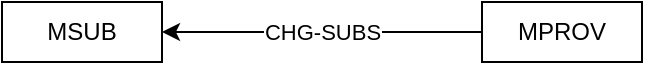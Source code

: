 <mxfile version="27.0.1">
  <diagram name="페이지-1" id="FRR1MtWLOIoz_qTqvfhe">
    <mxGraphModel dx="1426" dy="743" grid="1" gridSize="10" guides="1" tooltips="1" connect="1" arrows="1" fold="1" page="1" pageScale="1" pageWidth="827" pageHeight="1169" math="0" shadow="0">
      <root>
        <mxCell id="0" />
        <mxCell id="1" parent="0" />
        <mxCell id="onvV28k0F5ZFKs28iKR2-17" value="CHG-SUBS" style="edgeStyle=orthogonalEdgeStyle;rounded=0;orthogonalLoop=1;jettySize=auto;html=1;exitX=0;exitY=0.5;exitDx=0;exitDy=0;entryX=1;entryY=0.5;entryDx=0;entryDy=0;" edge="1" parent="1" source="onvV28k0F5ZFKs28iKR2-14" target="onvV28k0F5ZFKs28iKR2-15">
          <mxGeometry relative="1" as="geometry" />
        </mxCell>
        <mxCell id="onvV28k0F5ZFKs28iKR2-14" value="MPROV" style="rounded=0;whiteSpace=wrap;html=1;" vertex="1" parent="1">
          <mxGeometry x="494" y="200" width="80" height="30" as="geometry" />
        </mxCell>
        <mxCell id="onvV28k0F5ZFKs28iKR2-15" value="MSUB" style="rounded=0;whiteSpace=wrap;html=1;" vertex="1" parent="1">
          <mxGeometry x="254" y="200" width="80" height="30" as="geometry" />
        </mxCell>
      </root>
    </mxGraphModel>
  </diagram>
</mxfile>

